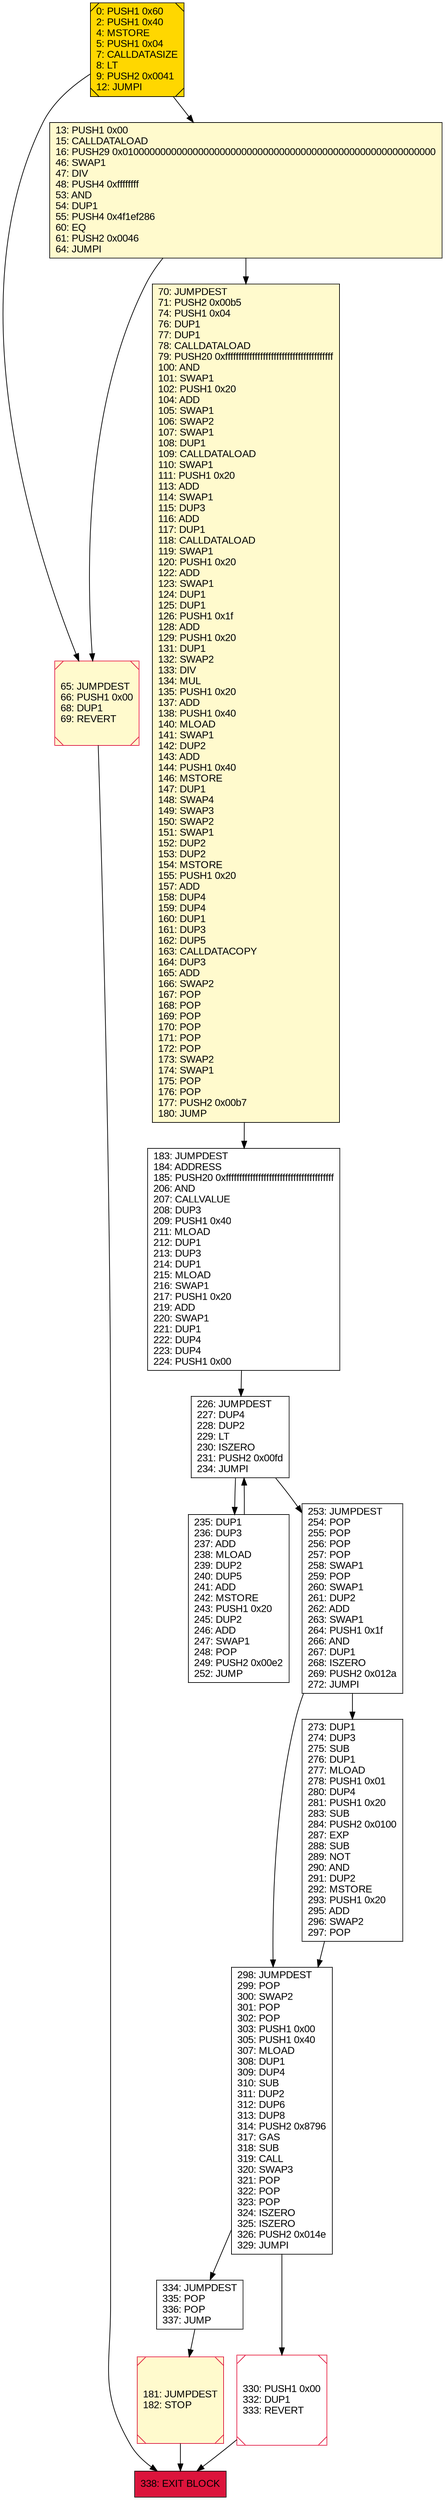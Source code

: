 digraph G {
bgcolor=transparent rankdir=UD;
node [shape=box style=filled color=black fillcolor=white fontname=arial fontcolor=black];
181 [label="181: JUMPDEST\l182: STOP\l" fillcolor=lemonchiffon shape=Msquare color=crimson ];
235 [label="235: DUP1\l236: DUP3\l237: ADD\l238: MLOAD\l239: DUP2\l240: DUP5\l241: ADD\l242: MSTORE\l243: PUSH1 0x20\l245: DUP2\l246: ADD\l247: SWAP1\l248: POP\l249: PUSH2 0x00e2\l252: JUMP\l" ];
65 [label="65: JUMPDEST\l66: PUSH1 0x00\l68: DUP1\l69: REVERT\l" fillcolor=lemonchiffon shape=Msquare color=crimson ];
334 [label="334: JUMPDEST\l335: POP\l336: POP\l337: JUMP\l" ];
226 [label="226: JUMPDEST\l227: DUP4\l228: DUP2\l229: LT\l230: ISZERO\l231: PUSH2 0x00fd\l234: JUMPI\l" ];
13 [label="13: PUSH1 0x00\l15: CALLDATALOAD\l16: PUSH29 0x0100000000000000000000000000000000000000000000000000000000\l46: SWAP1\l47: DIV\l48: PUSH4 0xffffffff\l53: AND\l54: DUP1\l55: PUSH4 0x4f1ef286\l60: EQ\l61: PUSH2 0x0046\l64: JUMPI\l" fillcolor=lemonchiffon ];
70 [label="70: JUMPDEST\l71: PUSH2 0x00b5\l74: PUSH1 0x04\l76: DUP1\l77: DUP1\l78: CALLDATALOAD\l79: PUSH20 0xffffffffffffffffffffffffffffffffffffffff\l100: AND\l101: SWAP1\l102: PUSH1 0x20\l104: ADD\l105: SWAP1\l106: SWAP2\l107: SWAP1\l108: DUP1\l109: CALLDATALOAD\l110: SWAP1\l111: PUSH1 0x20\l113: ADD\l114: SWAP1\l115: DUP3\l116: ADD\l117: DUP1\l118: CALLDATALOAD\l119: SWAP1\l120: PUSH1 0x20\l122: ADD\l123: SWAP1\l124: DUP1\l125: DUP1\l126: PUSH1 0x1f\l128: ADD\l129: PUSH1 0x20\l131: DUP1\l132: SWAP2\l133: DIV\l134: MUL\l135: PUSH1 0x20\l137: ADD\l138: PUSH1 0x40\l140: MLOAD\l141: SWAP1\l142: DUP2\l143: ADD\l144: PUSH1 0x40\l146: MSTORE\l147: DUP1\l148: SWAP4\l149: SWAP3\l150: SWAP2\l151: SWAP1\l152: DUP2\l153: DUP2\l154: MSTORE\l155: PUSH1 0x20\l157: ADD\l158: DUP4\l159: DUP4\l160: DUP1\l161: DUP3\l162: DUP5\l163: CALLDATACOPY\l164: DUP3\l165: ADD\l166: SWAP2\l167: POP\l168: POP\l169: POP\l170: POP\l171: POP\l172: POP\l173: SWAP2\l174: SWAP1\l175: POP\l176: POP\l177: PUSH2 0x00b7\l180: JUMP\l" fillcolor=lemonchiffon ];
330 [label="330: PUSH1 0x00\l332: DUP1\l333: REVERT\l" shape=Msquare color=crimson ];
338 [label="338: EXIT BLOCK\l" fillcolor=crimson ];
0 [label="0: PUSH1 0x60\l2: PUSH1 0x40\l4: MSTORE\l5: PUSH1 0x04\l7: CALLDATASIZE\l8: LT\l9: PUSH2 0x0041\l12: JUMPI\l" fillcolor=lemonchiffon shape=Msquare fillcolor=gold ];
298 [label="298: JUMPDEST\l299: POP\l300: SWAP2\l301: POP\l302: POP\l303: PUSH1 0x00\l305: PUSH1 0x40\l307: MLOAD\l308: DUP1\l309: DUP4\l310: SUB\l311: DUP2\l312: DUP6\l313: DUP8\l314: PUSH2 0x8796\l317: GAS\l318: SUB\l319: CALL\l320: SWAP3\l321: POP\l322: POP\l323: POP\l324: ISZERO\l325: ISZERO\l326: PUSH2 0x014e\l329: JUMPI\l" ];
253 [label="253: JUMPDEST\l254: POP\l255: POP\l256: POP\l257: POP\l258: SWAP1\l259: POP\l260: SWAP1\l261: DUP2\l262: ADD\l263: SWAP1\l264: PUSH1 0x1f\l266: AND\l267: DUP1\l268: ISZERO\l269: PUSH2 0x012a\l272: JUMPI\l" ];
273 [label="273: DUP1\l274: DUP3\l275: SUB\l276: DUP1\l277: MLOAD\l278: PUSH1 0x01\l280: DUP4\l281: PUSH1 0x20\l283: SUB\l284: PUSH2 0x0100\l287: EXP\l288: SUB\l289: NOT\l290: AND\l291: DUP2\l292: MSTORE\l293: PUSH1 0x20\l295: ADD\l296: SWAP2\l297: POP\l" ];
183 [label="183: JUMPDEST\l184: ADDRESS\l185: PUSH20 0xffffffffffffffffffffffffffffffffffffffff\l206: AND\l207: CALLVALUE\l208: DUP3\l209: PUSH1 0x40\l211: MLOAD\l212: DUP1\l213: DUP3\l214: DUP1\l215: MLOAD\l216: SWAP1\l217: PUSH1 0x20\l219: ADD\l220: SWAP1\l221: DUP1\l222: DUP4\l223: DUP4\l224: PUSH1 0x00\l" ];
13 -> 70;
253 -> 273;
334 -> 181;
226 -> 235;
235 -> 226;
253 -> 298;
13 -> 65;
273 -> 298;
298 -> 334;
0 -> 65;
181 -> 338;
70 -> 183;
65 -> 338;
183 -> 226;
330 -> 338;
0 -> 13;
298 -> 330;
226 -> 253;
}